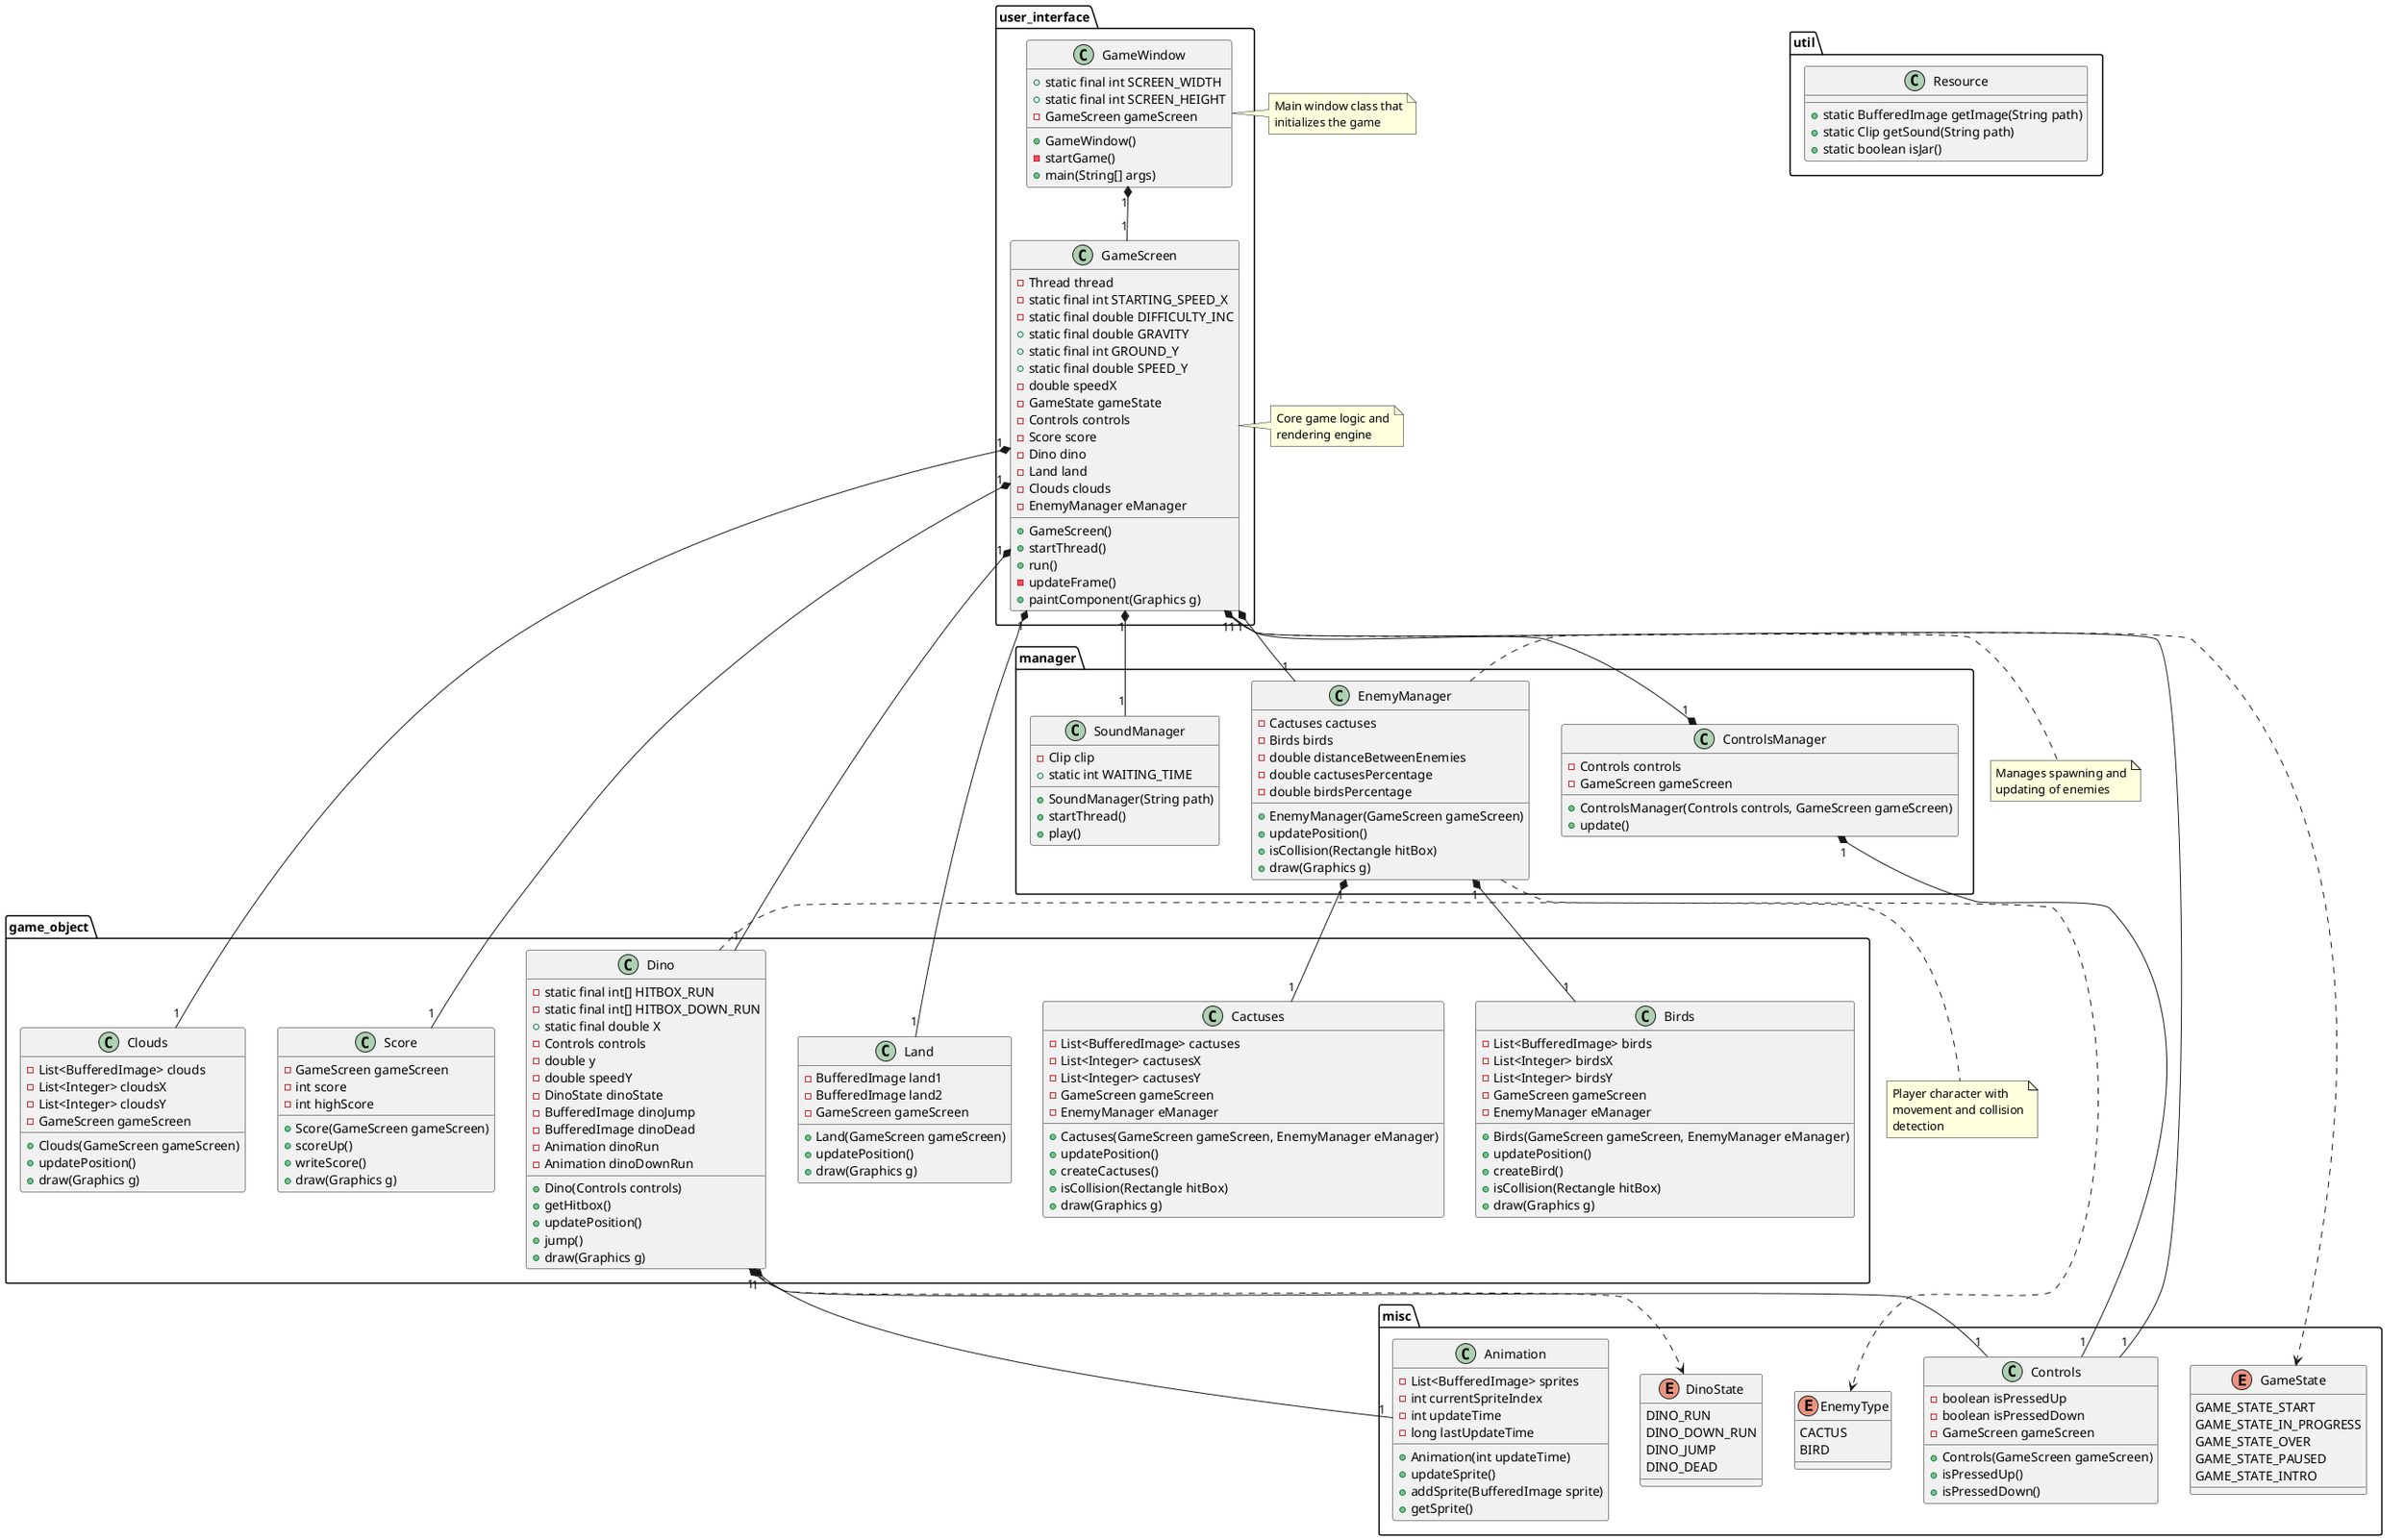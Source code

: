 @startuml Dino Game UML Diagram

' Package declarations
package "user_interface" {
    class GameWindow {
        +static final int SCREEN_WIDTH
        +static final int SCREEN_HEIGHT
        -GameScreen gameScreen
        +GameWindow()
        -startGame()
        +main(String[] args)
    }

    class GameScreen {
        -Thread thread
        -static final int STARTING_SPEED_X
        -static final double DIFFICULTY_INC
        +static final double GRAVITY
        +static final int GROUND_Y
        +static final double SPEED_Y
        -double speedX
        -GameState gameState
        -Controls controls
        -Score score
        -Dino dino
        -Land land
        -Clouds clouds
        -EnemyManager eManager
        +GameScreen()
        +startThread()
        +run()
        -updateFrame()
        +paintComponent(Graphics g)
    }
}

package "game_object" {
    class Dino {
        -static final int[] HITBOX_RUN
        -static final int[] HITBOX_DOWN_RUN
        +static final double X
        -Controls controls
        -double y
        -double speedY
        -DinoState dinoState
        -BufferedImage dinoJump
        -BufferedImage dinoDead
        -Animation dinoRun
        -Animation dinoDownRun
        +Dino(Controls controls)
        +getHitbox()
        +updatePosition()
        +jump()
        +draw(Graphics g)
    }

    class Cactuses {
        -List<BufferedImage> cactuses
        -List<Integer> cactusesX
        -List<Integer> cactusesY
        -GameScreen gameScreen
        -EnemyManager eManager
        +Cactuses(GameScreen gameScreen, EnemyManager eManager)
        +updatePosition()
        +createCactuses()
        +isCollision(Rectangle hitBox)
        +draw(Graphics g)
    }

    class Birds {
        -List<BufferedImage> birds
        -List<Integer> birdsX
        -List<Integer> birdsY
        -GameScreen gameScreen
        -EnemyManager eManager
        +Birds(GameScreen gameScreen, EnemyManager eManager)
        +updatePosition()
        +createBird()
        +isCollision(Rectangle hitBox)
        +draw(Graphics g)
    }

    class Land {
        -BufferedImage land1
        -BufferedImage land2
        -GameScreen gameScreen
        +Land(GameScreen gameScreen)
        +updatePosition()
        +draw(Graphics g)
    }

    class Clouds {
        -List<BufferedImage> clouds
        -List<Integer> cloudsX
        -List<Integer> cloudsY
        -GameScreen gameScreen
        +Clouds(GameScreen gameScreen)
        +updatePosition()
        +draw(Graphics g)
    }

    class Score {
        -GameScreen gameScreen
        -int score
        -int highScore
        +Score(GameScreen gameScreen)
        +scoreUp()
        +writeScore()
        +draw(Graphics g)
    }
}

package "manager" {
    class EnemyManager {
        -Cactuses cactuses
        -Birds birds
        -double distanceBetweenEnemies
        -double cactusesPercentage
        -double birdsPercentage
        +EnemyManager(GameScreen gameScreen)
        +updatePosition()
        +isCollision(Rectangle hitBox)
        +draw(Graphics g)
    }

    class ControlsManager {
        -Controls controls
        -GameScreen gameScreen
        +ControlsManager(Controls controls, GameScreen gameScreen)
        +update()
    }

    class SoundManager {
        -Clip clip
        +static int WAITING_TIME
        +SoundManager(String path)
        +startThread()
        +play()
    }
}

package "misc" {
    enum GameState {
        GAME_STATE_START
        GAME_STATE_IN_PROGRESS
        GAME_STATE_OVER
        GAME_STATE_PAUSED
        GAME_STATE_INTRO
    }

    enum DinoState {
        DINO_RUN
        DINO_DOWN_RUN
        DINO_JUMP
        DINO_DEAD
    }

    enum EnemyType {
        CACTUS
        BIRD
    }

    class Animation {
        -List<BufferedImage> sprites
        -int currentSpriteIndex
        -int updateTime
        -long lastUpdateTime
        +Animation(int updateTime)
        +updateSprite()
        +addSprite(BufferedImage sprite)
        +getSprite()
    }

    class Controls {
        -boolean isPressedUp
        -boolean isPressedDown
        -GameScreen gameScreen
        +Controls(GameScreen gameScreen)
        +isPressedUp()
        +isPressedDown()
    }
}

package "util" {
    class Resource {
        +static BufferedImage getImage(String path)
        +static Clip getSound(String path)
        +static boolean isJar()
    }
}

' Relationships
GameWindow "1" *-- "1" GameScreen
GameScreen "1" *-- "1" Dino
GameScreen "1" *-- "1" Land
GameScreen "1" *-- "1" Clouds
GameScreen "1" *-- "1" Score
GameScreen "1" *-- "1" EnemyManager
GameScreen "1" *-- "1" Controls
GameScreen "1" *-- "1" SoundManager

EnemyManager "1" *-- "1" Cactuses
EnemyManager "1" *-- "1" Birds

Dino "1" *-- "1" Animation
Dino "1" *-- "1" Controls

GameScreen ..> GameState
Dino ..> DinoState
EnemyManager ..> EnemyType

ControlsManager "1" *-- "1" Controls
ControlsManager "1" *-- "1" GameScreen

' Notes
note right of GameWindow
  Main window class that
  initializes the game
end note

note right of GameScreen
  Core game logic and
  rendering engine
end note

note right of Dino
  Player character with
  movement and collision
  detection
end note

note right of EnemyManager
  Manages spawning and
  updating of enemies
end note

@enduml 